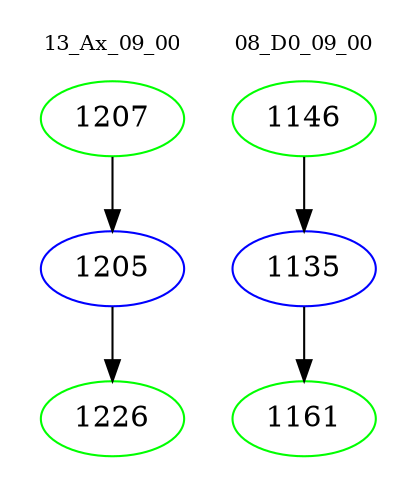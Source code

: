 digraph{
subgraph cluster_0 {
color = white
label = "13_Ax_09_00";
fontsize=10;
T0_1207 [label="1207", color="green"]
T0_1207 -> T0_1205 [color="black"]
T0_1205 [label="1205", color="blue"]
T0_1205 -> T0_1226 [color="black"]
T0_1226 [label="1226", color="green"]
}
subgraph cluster_1 {
color = white
label = "08_D0_09_00";
fontsize=10;
T1_1146 [label="1146", color="green"]
T1_1146 -> T1_1135 [color="black"]
T1_1135 [label="1135", color="blue"]
T1_1135 -> T1_1161 [color="black"]
T1_1161 [label="1161", color="green"]
}
}
